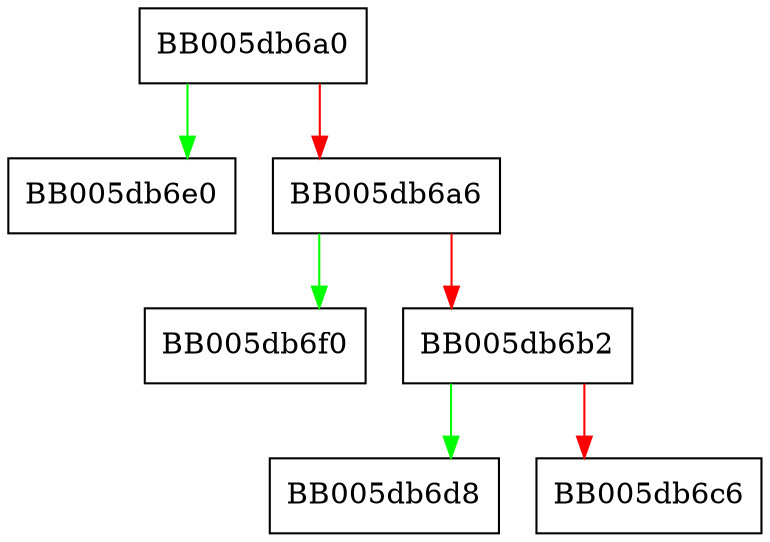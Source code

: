 digraph EVP_PKEY_meth_get0 {
  node [shape="box"];
  graph [splines=ortho];
  BB005db6a0 -> BB005db6e0 [color="green"];
  BB005db6a0 -> BB005db6a6 [color="red"];
  BB005db6a6 -> BB005db6f0 [color="green"];
  BB005db6a6 -> BB005db6b2 [color="red"];
  BB005db6b2 -> BB005db6d8 [color="green"];
  BB005db6b2 -> BB005db6c6 [color="red"];
}